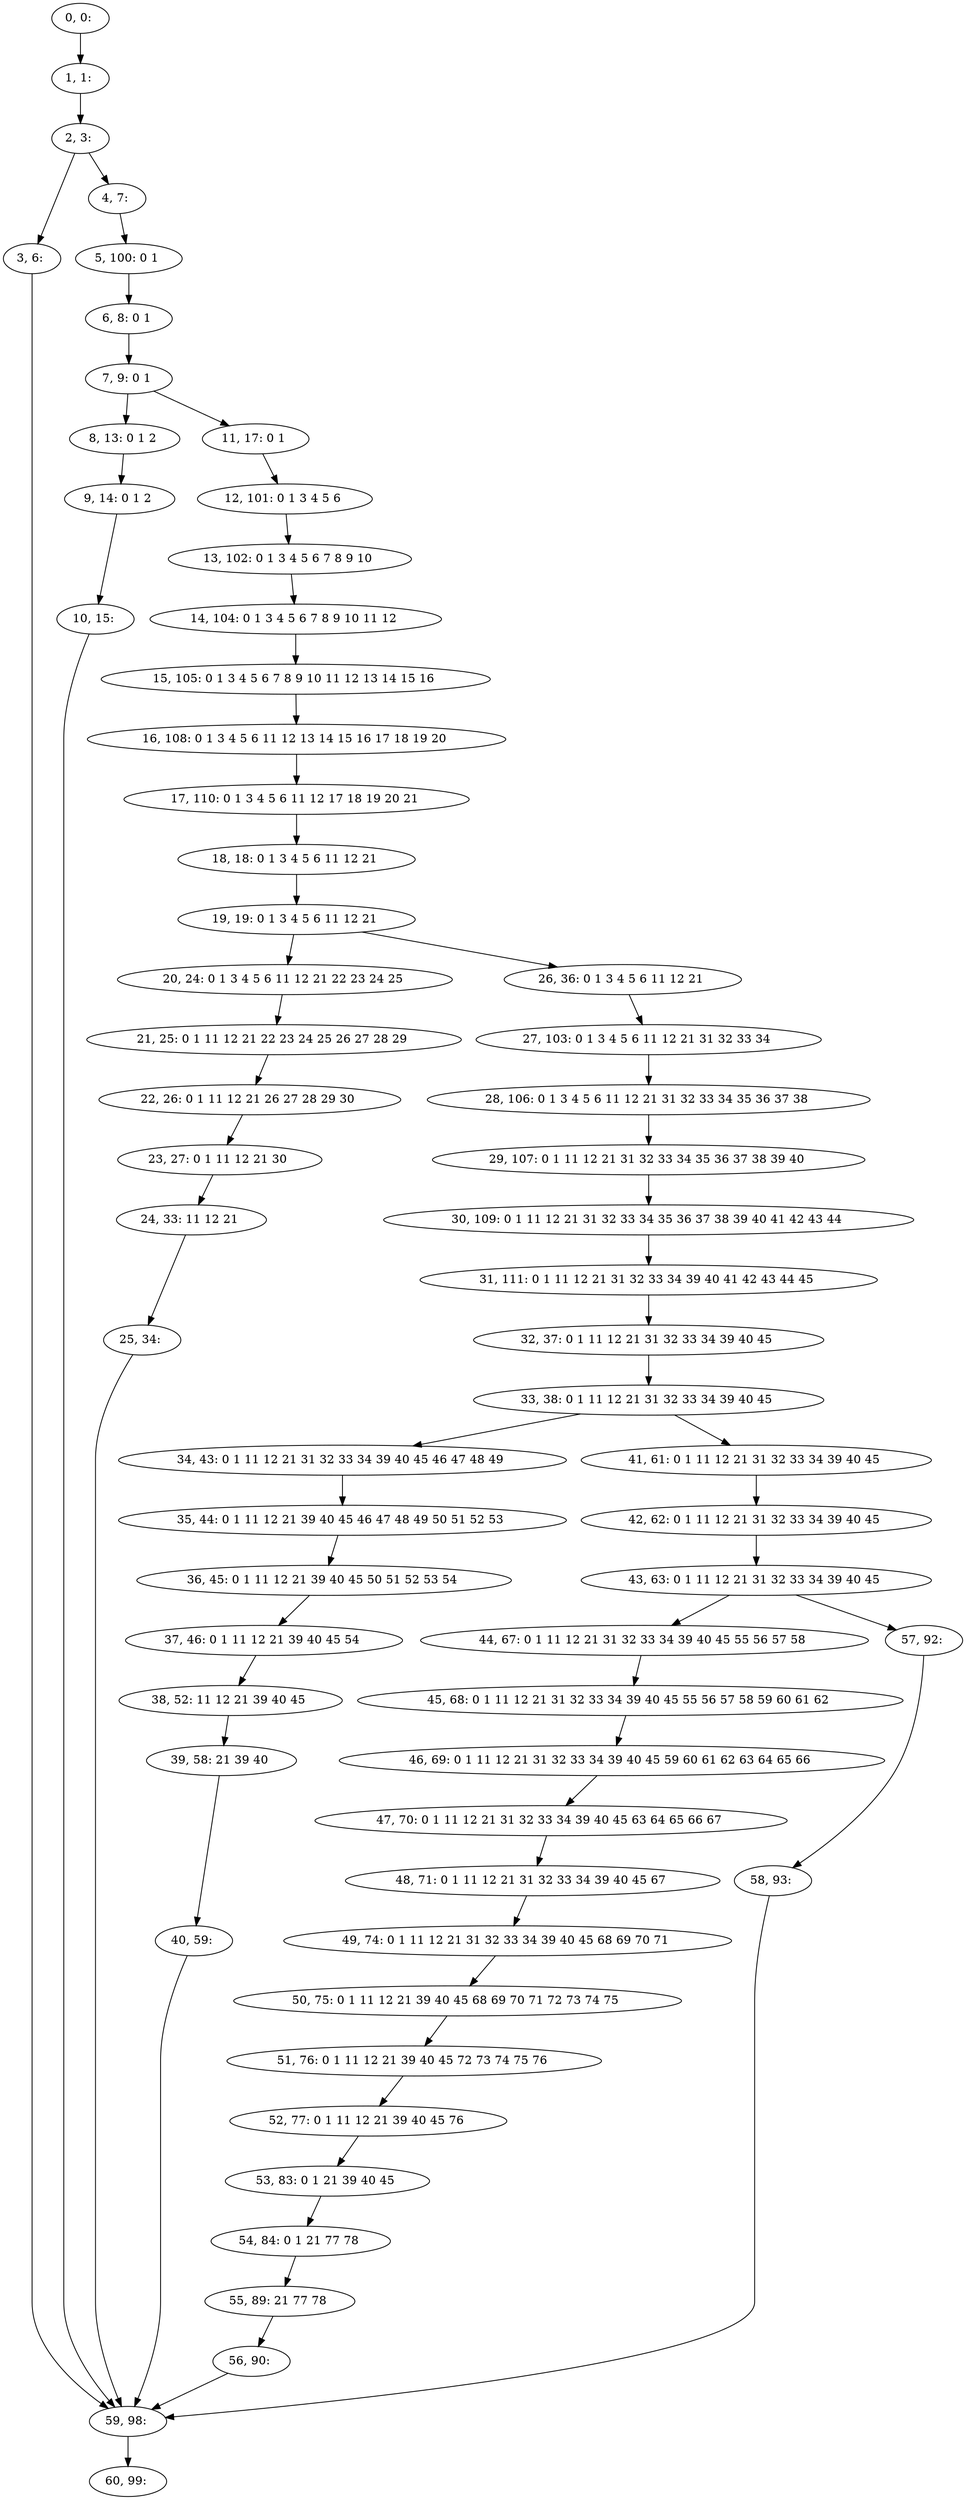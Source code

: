 digraph G {
0[label="0, 0: "];
1[label="1, 1: "];
2[label="2, 3: "];
3[label="3, 6: "];
4[label="4, 7: "];
5[label="5, 100: 0 1 "];
6[label="6, 8: 0 1 "];
7[label="7, 9: 0 1 "];
8[label="8, 13: 0 1 2 "];
9[label="9, 14: 0 1 2 "];
10[label="10, 15: "];
11[label="11, 17: 0 1 "];
12[label="12, 101: 0 1 3 4 5 6 "];
13[label="13, 102: 0 1 3 4 5 6 7 8 9 10 "];
14[label="14, 104: 0 1 3 4 5 6 7 8 9 10 11 12 "];
15[label="15, 105: 0 1 3 4 5 6 7 8 9 10 11 12 13 14 15 16 "];
16[label="16, 108: 0 1 3 4 5 6 11 12 13 14 15 16 17 18 19 20 "];
17[label="17, 110: 0 1 3 4 5 6 11 12 17 18 19 20 21 "];
18[label="18, 18: 0 1 3 4 5 6 11 12 21 "];
19[label="19, 19: 0 1 3 4 5 6 11 12 21 "];
20[label="20, 24: 0 1 3 4 5 6 11 12 21 22 23 24 25 "];
21[label="21, 25: 0 1 11 12 21 22 23 24 25 26 27 28 29 "];
22[label="22, 26: 0 1 11 12 21 26 27 28 29 30 "];
23[label="23, 27: 0 1 11 12 21 30 "];
24[label="24, 33: 11 12 21 "];
25[label="25, 34: "];
26[label="26, 36: 0 1 3 4 5 6 11 12 21 "];
27[label="27, 103: 0 1 3 4 5 6 11 12 21 31 32 33 34 "];
28[label="28, 106: 0 1 3 4 5 6 11 12 21 31 32 33 34 35 36 37 38 "];
29[label="29, 107: 0 1 11 12 21 31 32 33 34 35 36 37 38 39 40 "];
30[label="30, 109: 0 1 11 12 21 31 32 33 34 35 36 37 38 39 40 41 42 43 44 "];
31[label="31, 111: 0 1 11 12 21 31 32 33 34 39 40 41 42 43 44 45 "];
32[label="32, 37: 0 1 11 12 21 31 32 33 34 39 40 45 "];
33[label="33, 38: 0 1 11 12 21 31 32 33 34 39 40 45 "];
34[label="34, 43: 0 1 11 12 21 31 32 33 34 39 40 45 46 47 48 49 "];
35[label="35, 44: 0 1 11 12 21 39 40 45 46 47 48 49 50 51 52 53 "];
36[label="36, 45: 0 1 11 12 21 39 40 45 50 51 52 53 54 "];
37[label="37, 46: 0 1 11 12 21 39 40 45 54 "];
38[label="38, 52: 11 12 21 39 40 45 "];
39[label="39, 58: 21 39 40 "];
40[label="40, 59: "];
41[label="41, 61: 0 1 11 12 21 31 32 33 34 39 40 45 "];
42[label="42, 62: 0 1 11 12 21 31 32 33 34 39 40 45 "];
43[label="43, 63: 0 1 11 12 21 31 32 33 34 39 40 45 "];
44[label="44, 67: 0 1 11 12 21 31 32 33 34 39 40 45 55 56 57 58 "];
45[label="45, 68: 0 1 11 12 21 31 32 33 34 39 40 45 55 56 57 58 59 60 61 62 "];
46[label="46, 69: 0 1 11 12 21 31 32 33 34 39 40 45 59 60 61 62 63 64 65 66 "];
47[label="47, 70: 0 1 11 12 21 31 32 33 34 39 40 45 63 64 65 66 67 "];
48[label="48, 71: 0 1 11 12 21 31 32 33 34 39 40 45 67 "];
49[label="49, 74: 0 1 11 12 21 31 32 33 34 39 40 45 68 69 70 71 "];
50[label="50, 75: 0 1 11 12 21 39 40 45 68 69 70 71 72 73 74 75 "];
51[label="51, 76: 0 1 11 12 21 39 40 45 72 73 74 75 76 "];
52[label="52, 77: 0 1 11 12 21 39 40 45 76 "];
53[label="53, 83: 0 1 21 39 40 45 "];
54[label="54, 84: 0 1 21 77 78 "];
55[label="55, 89: 21 77 78 "];
56[label="56, 90: "];
57[label="57, 92: "];
58[label="58, 93: "];
59[label="59, 98: "];
60[label="60, 99: "];
0->1 ;
1->2 ;
2->3 ;
2->4 ;
3->59 ;
4->5 ;
5->6 ;
6->7 ;
7->8 ;
7->11 ;
8->9 ;
9->10 ;
10->59 ;
11->12 ;
12->13 ;
13->14 ;
14->15 ;
15->16 ;
16->17 ;
17->18 ;
18->19 ;
19->20 ;
19->26 ;
20->21 ;
21->22 ;
22->23 ;
23->24 ;
24->25 ;
25->59 ;
26->27 ;
27->28 ;
28->29 ;
29->30 ;
30->31 ;
31->32 ;
32->33 ;
33->34 ;
33->41 ;
34->35 ;
35->36 ;
36->37 ;
37->38 ;
38->39 ;
39->40 ;
40->59 ;
41->42 ;
42->43 ;
43->44 ;
43->57 ;
44->45 ;
45->46 ;
46->47 ;
47->48 ;
48->49 ;
49->50 ;
50->51 ;
51->52 ;
52->53 ;
53->54 ;
54->55 ;
55->56 ;
56->59 ;
57->58 ;
58->59 ;
59->60 ;
}
